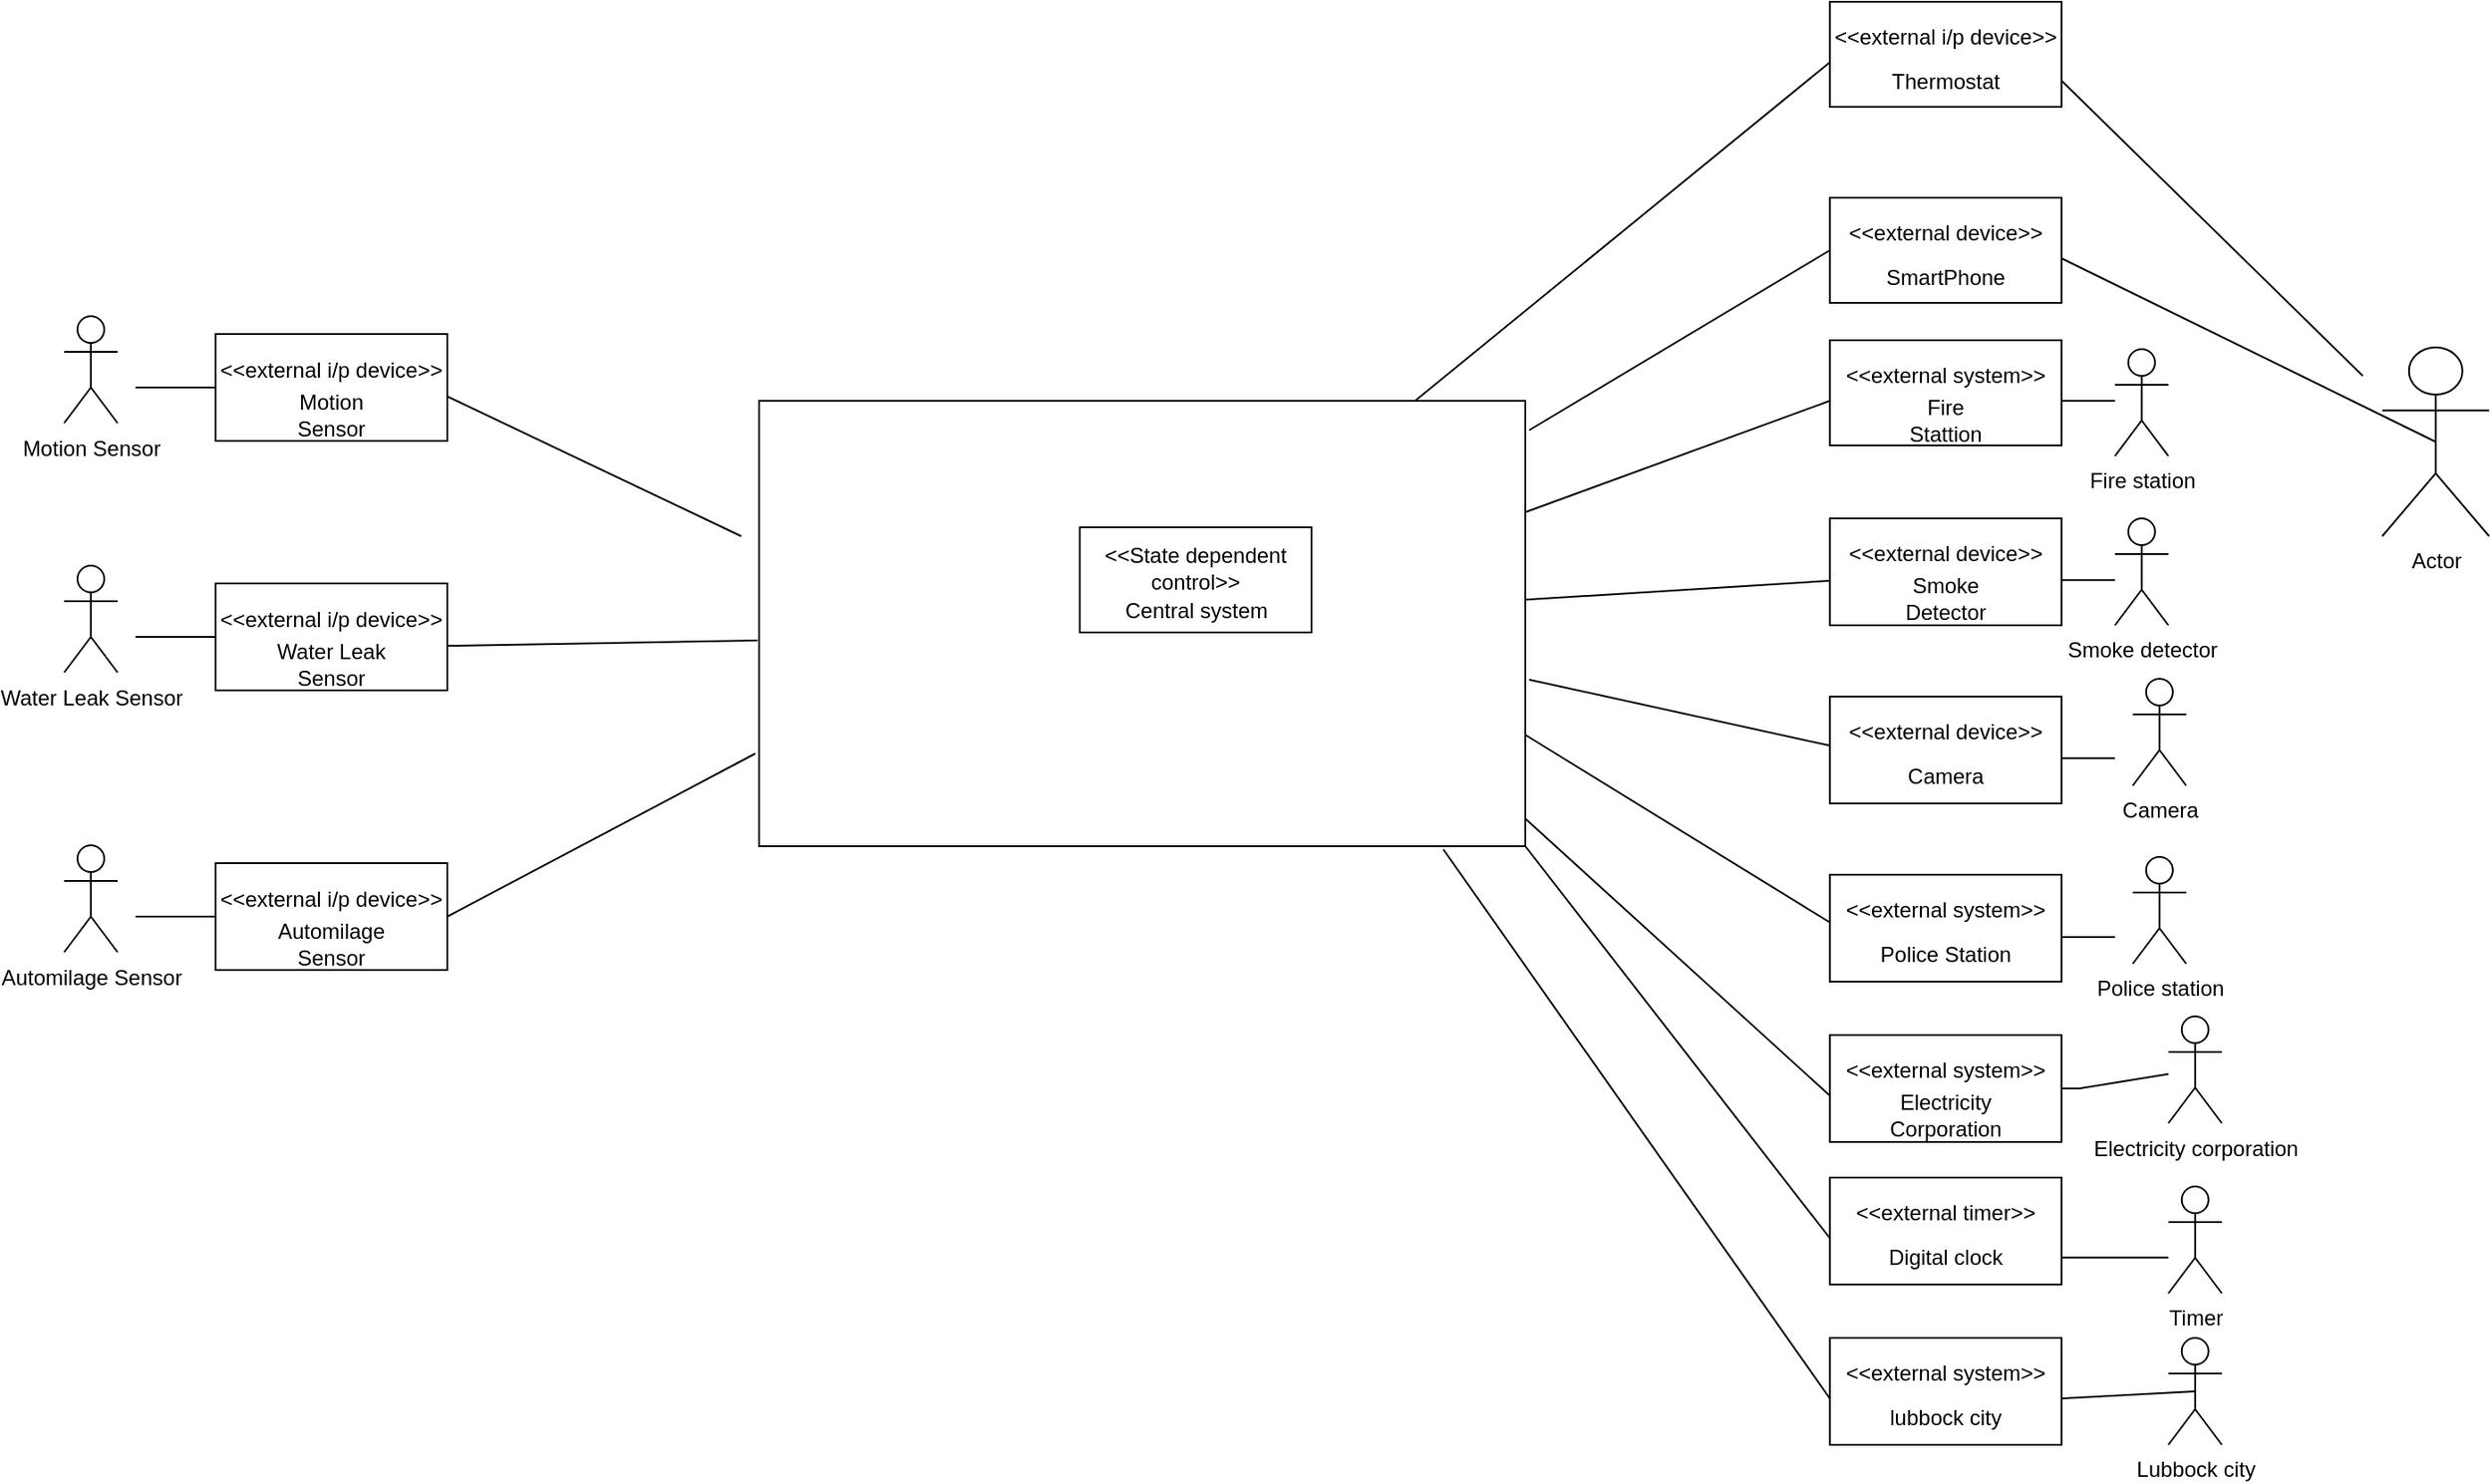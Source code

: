 <mxfile version="17.4.0" type="github">
  <diagram id="queUSnzOFaTcNsG4NoB8" name="Page-1">
    <mxGraphModel dx="2888" dy="2156" grid="1" gridSize="10" guides="1" tooltips="1" connect="1" arrows="1" fold="1" page="1" pageScale="1" pageWidth="850" pageHeight="1100" math="0" shadow="0">
      <root>
        <mxCell id="0" />
        <mxCell id="1" parent="0" />
        <mxCell id="kgD6vg8KvZ7phLuvpiB6-6" value="Motion Sensor" style="shape=umlActor;verticalLabelPosition=bottom;verticalAlign=top;html=1;outlineConnect=0;" parent="1" vertex="1">
          <mxGeometry x="-230" y="96.5" width="30" height="60" as="geometry" />
        </mxCell>
        <mxCell id="kgD6vg8KvZ7phLuvpiB6-7" value="" style="endArrow=none;html=1;rounded=0;" parent="1" target="kgD6vg8KvZ7phLuvpiB6-8" edge="1">
          <mxGeometry width="50" height="50" relative="1" as="geometry">
            <mxPoint x="-190" y="136.5" as="sourcePoint" />
            <mxPoint x="-130" y="136.5" as="targetPoint" />
          </mxGeometry>
        </mxCell>
        <mxCell id="kgD6vg8KvZ7phLuvpiB6-8" value="" style="rounded=0;whiteSpace=wrap;html=1;" parent="1" vertex="1">
          <mxGeometry x="-145" y="106.5" width="130" height="60" as="geometry" />
        </mxCell>
        <mxCell id="kgD6vg8KvZ7phLuvpiB6-9" value="&amp;lt;&amp;lt;external i/p device&amp;gt;&amp;gt;" style="text;html=1;strokeColor=none;fillColor=none;align=center;verticalAlign=middle;whiteSpace=wrap;rounded=0;" parent="1" vertex="1">
          <mxGeometry x="-145" y="111.5" width="130" height="30" as="geometry" />
        </mxCell>
        <mxCell id="kgD6vg8KvZ7phLuvpiB6-10" value="Motion Sensor" style="text;html=1;strokeColor=none;fillColor=none;align=center;verticalAlign=middle;whiteSpace=wrap;rounded=0;" parent="1" vertex="1">
          <mxGeometry x="-110" y="136.5" width="60" height="30" as="geometry" />
        </mxCell>
        <mxCell id="kgD6vg8KvZ7phLuvpiB6-16" value="Water Leak Sensor" style="shape=umlActor;verticalLabelPosition=bottom;verticalAlign=top;html=1;outlineConnect=0;" parent="1" vertex="1">
          <mxGeometry x="-230" y="236.5" width="30" height="60" as="geometry" />
        </mxCell>
        <mxCell id="kgD6vg8KvZ7phLuvpiB6-17" value="" style="endArrow=none;html=1;rounded=0;" parent="1" target="kgD6vg8KvZ7phLuvpiB6-18" edge="1">
          <mxGeometry width="50" height="50" relative="1" as="geometry">
            <mxPoint x="-190" y="276.5" as="sourcePoint" />
            <mxPoint x="-130" y="276.5" as="targetPoint" />
          </mxGeometry>
        </mxCell>
        <mxCell id="kgD6vg8KvZ7phLuvpiB6-18" value="" style="rounded=0;whiteSpace=wrap;html=1;" parent="1" vertex="1">
          <mxGeometry x="-145" y="246.5" width="130" height="60" as="geometry" />
        </mxCell>
        <mxCell id="kgD6vg8KvZ7phLuvpiB6-19" value="&amp;lt;&amp;lt;external i/p device&amp;gt;&amp;gt;" style="text;html=1;strokeColor=none;fillColor=none;align=center;verticalAlign=middle;whiteSpace=wrap;rounded=0;" parent="1" vertex="1">
          <mxGeometry x="-145" y="251.5" width="130" height="30" as="geometry" />
        </mxCell>
        <mxCell id="kgD6vg8KvZ7phLuvpiB6-20" value="Water Leak Sensor" style="text;html=1;strokeColor=none;fillColor=none;align=center;verticalAlign=middle;whiteSpace=wrap;rounded=0;" parent="1" vertex="1">
          <mxGeometry x="-120" y="276.5" width="80" height="30" as="geometry" />
        </mxCell>
        <mxCell id="kgD6vg8KvZ7phLuvpiB6-21" value="Automilage Sensor" style="shape=umlActor;verticalLabelPosition=bottom;verticalAlign=top;html=1;outlineConnect=0;" parent="1" vertex="1">
          <mxGeometry x="-230" y="393.5" width="30" height="60" as="geometry" />
        </mxCell>
        <mxCell id="kgD6vg8KvZ7phLuvpiB6-22" value="" style="endArrow=none;html=1;rounded=0;" parent="1" target="kgD6vg8KvZ7phLuvpiB6-23" edge="1">
          <mxGeometry width="50" height="50" relative="1" as="geometry">
            <mxPoint x="-190" y="433.5" as="sourcePoint" />
            <mxPoint x="-130" y="433.5" as="targetPoint" />
          </mxGeometry>
        </mxCell>
        <mxCell id="kgD6vg8KvZ7phLuvpiB6-23" value="" style="rounded=0;whiteSpace=wrap;html=1;" parent="1" vertex="1">
          <mxGeometry x="-145" y="403.5" width="130" height="60" as="geometry" />
        </mxCell>
        <mxCell id="kgD6vg8KvZ7phLuvpiB6-24" value="&amp;lt;&amp;lt;external i/p device&amp;gt;&amp;gt;" style="text;html=1;strokeColor=none;fillColor=none;align=center;verticalAlign=middle;whiteSpace=wrap;rounded=0;" parent="1" vertex="1">
          <mxGeometry x="-145" y="408.5" width="130" height="30" as="geometry" />
        </mxCell>
        <mxCell id="kgD6vg8KvZ7phLuvpiB6-25" value="Automilage Sensor" style="text;html=1;strokeColor=none;fillColor=none;align=center;verticalAlign=middle;whiteSpace=wrap;rounded=0;" parent="1" vertex="1">
          <mxGeometry x="-120" y="433.5" width="80" height="30" as="geometry" />
        </mxCell>
        <mxCell id="kgD6vg8KvZ7phLuvpiB6-448" value="" style="rounded=0;whiteSpace=wrap;html=1;" parent="1" vertex="1">
          <mxGeometry x="160" y="144" width="430" height="250" as="geometry" />
        </mxCell>
        <mxCell id="kgD6vg8KvZ7phLuvpiB6-449" value="" style="rounded=0;whiteSpace=wrap;html=1;" parent="1" vertex="1">
          <mxGeometry x="760.9" y="110" width="130" height="59" as="geometry" />
        </mxCell>
        <mxCell id="kgD6vg8KvZ7phLuvpiB6-450" value="&amp;lt;&amp;lt;external system&amp;gt;&amp;gt;" style="text;html=1;strokeColor=none;fillColor=none;align=center;verticalAlign=middle;whiteSpace=wrap;rounded=0;" parent="1" vertex="1">
          <mxGeometry x="760.9" y="115" width="130" height="29" as="geometry" />
        </mxCell>
        <mxCell id="kgD6vg8KvZ7phLuvpiB6-451" value="Fire Stattion" style="text;html=1;strokeColor=none;fillColor=none;align=center;verticalAlign=middle;whiteSpace=wrap;rounded=0;" parent="1" vertex="1">
          <mxGeometry x="795.9" y="140" width="60" height="29" as="geometry" />
        </mxCell>
        <mxCell id="kgD6vg8KvZ7phLuvpiB6-452" value="" style="rounded=0;whiteSpace=wrap;html=1;" parent="1" vertex="1">
          <mxGeometry x="760.9" y="210" width="130" height="60" as="geometry" />
        </mxCell>
        <mxCell id="kgD6vg8KvZ7phLuvpiB6-453" value="&amp;lt;&amp;lt;external device&amp;gt;&amp;gt;" style="text;html=1;strokeColor=none;fillColor=none;align=center;verticalAlign=middle;whiteSpace=wrap;rounded=0;" parent="1" vertex="1">
          <mxGeometry x="760.9" y="215" width="130" height="30" as="geometry" />
        </mxCell>
        <mxCell id="kgD6vg8KvZ7phLuvpiB6-454" value="Smoke Detector" style="text;html=1;strokeColor=none;fillColor=none;align=center;verticalAlign=middle;whiteSpace=wrap;rounded=0;" parent="1" vertex="1">
          <mxGeometry x="795.9" y="240" width="60" height="30" as="geometry" />
        </mxCell>
        <mxCell id="kgD6vg8KvZ7phLuvpiB6-455" value="" style="rounded=0;whiteSpace=wrap;html=1;" parent="1" vertex="1">
          <mxGeometry x="760.9" y="310" width="130" height="60" as="geometry" />
        </mxCell>
        <mxCell id="kgD6vg8KvZ7phLuvpiB6-456" value="&amp;lt;&amp;lt;external device&amp;gt;&amp;gt;" style="text;html=1;strokeColor=none;fillColor=none;align=center;verticalAlign=middle;whiteSpace=wrap;rounded=0;" parent="1" vertex="1">
          <mxGeometry x="760.9" y="315" width="130" height="30" as="geometry" />
        </mxCell>
        <mxCell id="kgD6vg8KvZ7phLuvpiB6-457" value="Camera" style="text;html=1;strokeColor=none;fillColor=none;align=center;verticalAlign=middle;whiteSpace=wrap;rounded=0;" parent="1" vertex="1">
          <mxGeometry x="785.9" y="340" width="80" height="30" as="geometry" />
        </mxCell>
        <mxCell id="kgD6vg8KvZ7phLuvpiB6-458" value="" style="rounded=0;whiteSpace=wrap;html=1;" parent="1" vertex="1">
          <mxGeometry x="760.9" y="410" width="130" height="60" as="geometry" />
        </mxCell>
        <mxCell id="kgD6vg8KvZ7phLuvpiB6-460" value="Police Station" style="text;html=1;strokeColor=none;fillColor=none;align=center;verticalAlign=middle;whiteSpace=wrap;rounded=0;" parent="1" vertex="1">
          <mxGeometry x="785.9" y="440" width="80" height="30" as="geometry" />
        </mxCell>
        <mxCell id="kgD6vg8KvZ7phLuvpiB6-461" value="&amp;lt;&amp;lt;external system&amp;gt;&amp;gt;" style="text;html=1;strokeColor=none;fillColor=none;align=center;verticalAlign=middle;whiteSpace=wrap;rounded=0;" parent="1" vertex="1">
          <mxGeometry x="760.9" y="415" width="130" height="29" as="geometry" />
        </mxCell>
        <mxCell id="kgD6vg8KvZ7phLuvpiB6-462" value="" style="rounded=0;whiteSpace=wrap;html=1;" parent="1" vertex="1">
          <mxGeometry x="760.9" y="500" width="130" height="60" as="geometry" />
        </mxCell>
        <mxCell id="kgD6vg8KvZ7phLuvpiB6-463" value="Electricity Corporation" style="text;html=1;strokeColor=none;fillColor=none;align=center;verticalAlign=middle;whiteSpace=wrap;rounded=0;" parent="1" vertex="1">
          <mxGeometry x="785.9" y="530" width="80" height="30" as="geometry" />
        </mxCell>
        <mxCell id="kgD6vg8KvZ7phLuvpiB6-464" value="&amp;lt;&amp;lt;external system&amp;gt;&amp;gt;" style="text;html=1;strokeColor=none;fillColor=none;align=center;verticalAlign=middle;whiteSpace=wrap;rounded=0;" parent="1" vertex="1">
          <mxGeometry x="760.9" y="505" width="130" height="29" as="geometry" />
        </mxCell>
        <mxCell id="kgD6vg8KvZ7phLuvpiB6-465" value="" style="rounded=0;whiteSpace=wrap;html=1;" parent="1" vertex="1">
          <mxGeometry x="760.9" y="580" width="130" height="60" as="geometry" />
        </mxCell>
        <mxCell id="kgD6vg8KvZ7phLuvpiB6-466" value="Digital clock" style="text;html=1;strokeColor=none;fillColor=none;align=center;verticalAlign=middle;whiteSpace=wrap;rounded=0;" parent="1" vertex="1">
          <mxGeometry x="785.9" y="610" width="80" height="30" as="geometry" />
        </mxCell>
        <mxCell id="kgD6vg8KvZ7phLuvpiB6-467" value="&amp;lt;&amp;lt;external timer&amp;gt;&amp;gt;" style="text;html=1;strokeColor=none;fillColor=none;align=center;verticalAlign=middle;whiteSpace=wrap;rounded=0;" parent="1" vertex="1">
          <mxGeometry x="760.9" y="585" width="130" height="29" as="geometry" />
        </mxCell>
        <mxCell id="kgD6vg8KvZ7phLuvpiB6-469" value="" style="rounded=0;whiteSpace=wrap;html=1;" parent="1" vertex="1">
          <mxGeometry x="760.9" y="670" width="130" height="60" as="geometry" />
        </mxCell>
        <mxCell id="kgD6vg8KvZ7phLuvpiB6-470" value="lubbock city" style="text;html=1;strokeColor=none;fillColor=none;align=center;verticalAlign=middle;whiteSpace=wrap;rounded=0;" parent="1" vertex="1">
          <mxGeometry x="785.9" y="700" width="80" height="30" as="geometry" />
        </mxCell>
        <mxCell id="kgD6vg8KvZ7phLuvpiB6-471" value="&amp;lt;&amp;lt;external system&amp;gt;&amp;gt;" style="text;html=1;strokeColor=none;fillColor=none;align=center;verticalAlign=middle;whiteSpace=wrap;rounded=0;" parent="1" vertex="1">
          <mxGeometry x="760.9" y="675" width="130" height="29" as="geometry" />
        </mxCell>
        <mxCell id="kgD6vg8KvZ7phLuvpiB6-473" value="" style="endArrow=none;html=1;rounded=0;entryX=1;entryY=1;entryDx=0;entryDy=0;" parent="1" target="kgD6vg8KvZ7phLuvpiB6-450" edge="1">
          <mxGeometry width="50" height="50" relative="1" as="geometry">
            <mxPoint x="920.9" y="144" as="sourcePoint" />
            <mxPoint x="560.9" y="220" as="targetPoint" />
          </mxGeometry>
        </mxCell>
        <mxCell id="kgD6vg8KvZ7phLuvpiB6-482" value="Fire station" style="shape=umlActor;verticalLabelPosition=bottom;verticalAlign=top;html=1;outlineConnect=0;" parent="1" vertex="1">
          <mxGeometry x="920.9" y="115" width="30" height="60" as="geometry" />
        </mxCell>
        <mxCell id="kgD6vg8KvZ7phLuvpiB6-483" value="Smoke detector" style="shape=umlActor;verticalLabelPosition=bottom;verticalAlign=top;html=1;outlineConnect=0;" parent="1" vertex="1">
          <mxGeometry x="920.9" y="210" width="30" height="60" as="geometry" />
        </mxCell>
        <mxCell id="kgD6vg8KvZ7phLuvpiB6-484" value="" style="endArrow=none;html=1;rounded=0;entryX=1;entryY=1;entryDx=0;entryDy=0;" parent="1" edge="1">
          <mxGeometry width="50" height="50" relative="1" as="geometry">
            <mxPoint x="920.9" y="244.65" as="sourcePoint" />
            <mxPoint x="890.9" y="244.65" as="targetPoint" />
            <Array as="points">
              <mxPoint x="900.9" y="244.65" />
            </Array>
          </mxGeometry>
        </mxCell>
        <mxCell id="kgD6vg8KvZ7phLuvpiB6-485" value="Electricity corporation" style="shape=umlActor;verticalLabelPosition=bottom;verticalAlign=top;html=1;outlineConnect=0;" parent="1" vertex="1">
          <mxGeometry x="950.9" y="489.5" width="30" height="60" as="geometry" />
        </mxCell>
        <mxCell id="kgD6vg8KvZ7phLuvpiB6-486" value="" style="endArrow=none;html=1;rounded=0;entryX=1;entryY=1;entryDx=0;entryDy=0;" parent="1" edge="1">
          <mxGeometry width="50" height="50" relative="1" as="geometry">
            <mxPoint x="920.9" y="344.65" as="sourcePoint" />
            <mxPoint x="890.9" y="344.65" as="targetPoint" />
            <Array as="points">
              <mxPoint x="900.9" y="344.65" />
            </Array>
          </mxGeometry>
        </mxCell>
        <mxCell id="kgD6vg8KvZ7phLuvpiB6-487" value="Camera" style="shape=umlActor;verticalLabelPosition=bottom;verticalAlign=top;html=1;outlineConnect=0;" parent="1" vertex="1">
          <mxGeometry x="930.9" y="300" width="30" height="60" as="geometry" />
        </mxCell>
        <mxCell id="kgD6vg8KvZ7phLuvpiB6-488" value="" style="endArrow=none;html=1;rounded=0;entryX=1;entryY=1;entryDx=0;entryDy=0;" parent="1" edge="1">
          <mxGeometry width="50" height="50" relative="1" as="geometry">
            <mxPoint x="920.9" y="445" as="sourcePoint" />
            <mxPoint x="890.9" y="445" as="targetPoint" />
            <Array as="points">
              <mxPoint x="900.9" y="445" />
            </Array>
          </mxGeometry>
        </mxCell>
        <mxCell id="kgD6vg8KvZ7phLuvpiB6-489" value="Police station" style="shape=umlActor;verticalLabelPosition=bottom;verticalAlign=top;html=1;outlineConnect=0;" parent="1" vertex="1">
          <mxGeometry x="930.9" y="400" width="30" height="60" as="geometry" />
        </mxCell>
        <mxCell id="kgD6vg8KvZ7phLuvpiB6-490" value="" style="endArrow=none;html=1;rounded=0;entryX=1;entryY=1;entryDx=0;entryDy=0;" parent="1" source="kgD6vg8KvZ7phLuvpiB6-485" edge="1">
          <mxGeometry width="50" height="50" relative="1" as="geometry">
            <mxPoint x="920.9" y="530" as="sourcePoint" />
            <mxPoint x="890.9" y="530" as="targetPoint" />
            <Array as="points">
              <mxPoint x="900.9" y="530" />
            </Array>
          </mxGeometry>
        </mxCell>
        <mxCell id="kgD6vg8KvZ7phLuvpiB6-491" value="Timer&lt;br&gt;" style="shape=umlActor;verticalLabelPosition=bottom;verticalAlign=top;html=1;outlineConnect=0;" parent="1" vertex="1">
          <mxGeometry x="950.9" y="585" width="30" height="60" as="geometry" />
        </mxCell>
        <mxCell id="kgD6vg8KvZ7phLuvpiB6-492" value="" style="endArrow=none;html=1;rounded=0;entryX=1;entryY=1;entryDx=0;entryDy=0;" parent="1" edge="1">
          <mxGeometry width="50" height="50" relative="1" as="geometry">
            <mxPoint x="950.9" y="624.82" as="sourcePoint" />
            <mxPoint x="890.9" y="624.82" as="targetPoint" />
            <Array as="points">
              <mxPoint x="900.9" y="624.82" />
            </Array>
          </mxGeometry>
        </mxCell>
        <mxCell id="kgD6vg8KvZ7phLuvpiB6-494" value="Lubbock city&lt;br&gt;" style="shape=umlActor;verticalLabelPosition=bottom;verticalAlign=top;html=1;outlineConnect=0;" parent="1" vertex="1">
          <mxGeometry x="950.9" y="670" width="30" height="60" as="geometry" />
        </mxCell>
        <mxCell id="7Ufg1nvPIbCbdAw9HvlZ-1" value="" style="rounded=0;whiteSpace=wrap;html=1;" parent="1" vertex="1">
          <mxGeometry x="340" y="215" width="130" height="59" as="geometry" />
        </mxCell>
        <mxCell id="7Ufg1nvPIbCbdAw9HvlZ-2" value="&amp;lt;&amp;lt;State dependent control&amp;gt;&amp;gt;" style="text;html=1;strokeColor=none;fillColor=none;align=center;verticalAlign=middle;whiteSpace=wrap;rounded=0;" parent="1" vertex="1">
          <mxGeometry x="340" y="223" width="130" height="29" as="geometry" />
        </mxCell>
        <mxCell id="7Ufg1nvPIbCbdAw9HvlZ-3" value="Central system" style="text;html=1;strokeColor=none;fillColor=none;align=center;verticalAlign=middle;whiteSpace=wrap;rounded=0;" parent="1" vertex="1">
          <mxGeometry x="362.5" y="247" width="85" height="29" as="geometry" />
        </mxCell>
        <mxCell id="7Ufg1nvPIbCbdAw9HvlZ-4" value="" style="endArrow=none;html=1;rounded=0;entryX=0;entryY=1;entryDx=0;entryDy=0;exitX=1;exitY=0.25;exitDx=0;exitDy=0;" parent="1" source="kgD6vg8KvZ7phLuvpiB6-448" target="kgD6vg8KvZ7phLuvpiB6-450" edge="1">
          <mxGeometry width="50" height="50" relative="1" as="geometry">
            <mxPoint x="730.9" y="144" as="sourcePoint" />
            <mxPoint x="710.9" y="390" as="targetPoint" />
          </mxGeometry>
        </mxCell>
        <mxCell id="7Ufg1nvPIbCbdAw9HvlZ-5" value="" style="endArrow=none;html=1;rounded=0;entryX=0;entryY=1;entryDx=0;entryDy=0;" parent="1" source="kgD6vg8KvZ7phLuvpiB6-448" target="kgD6vg8KvZ7phLuvpiB6-453" edge="1">
          <mxGeometry width="50" height="50" relative="1" as="geometry">
            <mxPoint x="730.9" y="245" as="sourcePoint" />
            <mxPoint x="710.9" y="390" as="targetPoint" />
          </mxGeometry>
        </mxCell>
        <mxCell id="7Ufg1nvPIbCbdAw9HvlZ-6" value="" style="endArrow=none;html=1;rounded=0;entryX=0;entryY=0.75;entryDx=0;entryDy=0;exitX=1.005;exitY=0.626;exitDx=0;exitDy=0;exitPerimeter=0;" parent="1" source="kgD6vg8KvZ7phLuvpiB6-448" target="kgD6vg8KvZ7phLuvpiB6-456" edge="1">
          <mxGeometry width="50" height="50" relative="1" as="geometry">
            <mxPoint x="732.1" y="325.37" as="sourcePoint" />
            <mxPoint x="710.9" y="390" as="targetPoint" />
          </mxGeometry>
        </mxCell>
        <mxCell id="7Ufg1nvPIbCbdAw9HvlZ-7" value="" style="endArrow=none;html=1;rounded=0;entryX=0;entryY=0.75;entryDx=0;entryDy=0;exitX=1;exitY=0.75;exitDx=0;exitDy=0;" parent="1" source="kgD6vg8KvZ7phLuvpiB6-448" target="kgD6vg8KvZ7phLuvpiB6-461" edge="1">
          <mxGeometry width="50" height="50" relative="1" as="geometry">
            <mxPoint x="732.1" y="416.49" as="sourcePoint" />
            <mxPoint x="710.9" y="390" as="targetPoint" />
          </mxGeometry>
        </mxCell>
        <mxCell id="7Ufg1nvPIbCbdAw9HvlZ-8" value="" style="endArrow=none;html=1;rounded=0;entryX=0;entryY=1;entryDx=0;entryDy=0;exitX=1;exitY=0.938;exitDx=0;exitDy=0;exitPerimeter=0;" parent="1" source="kgD6vg8KvZ7phLuvpiB6-448" target="kgD6vg8KvZ7phLuvpiB6-464" edge="1">
          <mxGeometry width="50" height="50" relative="1" as="geometry">
            <mxPoint x="730.6" y="504.93" as="sourcePoint" />
            <mxPoint x="710.9" y="390" as="targetPoint" />
          </mxGeometry>
        </mxCell>
        <mxCell id="7Ufg1nvPIbCbdAw9HvlZ-12" value="" style="endArrow=none;html=1;rounded=0;entryX=0;entryY=1;entryDx=0;entryDy=0;exitX=1;exitY=1;exitDx=0;exitDy=0;" parent="1" target="kgD6vg8KvZ7phLuvpiB6-467" edge="1" source="kgD6vg8KvZ7phLuvpiB6-448">
          <mxGeometry width="50" height="50" relative="1" as="geometry">
            <mxPoint x="610" y="390" as="sourcePoint" />
            <mxPoint x="710.9" y="390" as="targetPoint" />
          </mxGeometry>
        </mxCell>
        <mxCell id="7Ufg1nvPIbCbdAw9HvlZ-13" value="" style="endArrow=none;html=1;rounded=0;entryX=0;entryY=1;entryDx=0;entryDy=0;exitX=0.893;exitY=1.007;exitDx=0;exitDy=0;exitPerimeter=0;" parent="1" target="kgD6vg8KvZ7phLuvpiB6-471" edge="1" source="kgD6vg8KvZ7phLuvpiB6-448">
          <mxGeometry width="50" height="50" relative="1" as="geometry">
            <mxPoint x="590" y="390" as="sourcePoint" />
            <mxPoint x="710.9" y="390" as="targetPoint" />
          </mxGeometry>
        </mxCell>
        <mxCell id="7Ufg1nvPIbCbdAw9HvlZ-16" value="" style="endArrow=none;html=1;rounded=0;exitX=1;exitY=1;exitDx=0;exitDy=0;" parent="1" source="kgD6vg8KvZ7phLuvpiB6-9" edge="1">
          <mxGeometry width="50" height="50" relative="1" as="geometry">
            <mxPoint x="380" y="329.5" as="sourcePoint" />
            <mxPoint x="150" y="220" as="targetPoint" />
          </mxGeometry>
        </mxCell>
        <mxCell id="7Ufg1nvPIbCbdAw9HvlZ-17" value="" style="endArrow=none;html=1;rounded=0;exitX=1;exitY=1;exitDx=0;exitDy=0;entryX=-0.002;entryY=0.538;entryDx=0;entryDy=0;entryPerimeter=0;" parent="1" source="kgD6vg8KvZ7phLuvpiB6-19" target="kgD6vg8KvZ7phLuvpiB6-448" edge="1">
          <mxGeometry width="50" height="50" relative="1" as="geometry">
            <mxPoint x="380" y="329.5" as="sourcePoint" />
            <mxPoint x="160" y="273" as="targetPoint" />
          </mxGeometry>
        </mxCell>
        <mxCell id="7Ufg1nvPIbCbdAw9HvlZ-18" value="" style="endArrow=none;html=1;rounded=0;exitX=1;exitY=0.5;exitDx=0;exitDy=0;entryX=-0.005;entryY=0.792;entryDx=0;entryDy=0;entryPerimeter=0;" parent="1" source="kgD6vg8KvZ7phLuvpiB6-23" target="kgD6vg8KvZ7phLuvpiB6-448" edge="1">
          <mxGeometry width="50" height="50" relative="1" as="geometry">
            <mxPoint x="380" y="329.5" as="sourcePoint" />
            <mxPoint x="162.58" y="307.5" as="targetPoint" />
          </mxGeometry>
        </mxCell>
        <mxCell id="7Ufg1nvPIbCbdAw9HvlZ-19" value="" style="rounded=0;whiteSpace=wrap;html=1;" parent="1" vertex="1">
          <mxGeometry x="760.9" y="30" width="130" height="59" as="geometry" />
        </mxCell>
        <mxCell id="7Ufg1nvPIbCbdAw9HvlZ-20" value="&amp;lt;&amp;lt;external device&amp;gt;&amp;gt;" style="text;html=1;strokeColor=none;fillColor=none;align=center;verticalAlign=middle;whiteSpace=wrap;rounded=0;" parent="1" vertex="1">
          <mxGeometry x="760.9" y="35" width="130" height="29" as="geometry" />
        </mxCell>
        <mxCell id="7Ufg1nvPIbCbdAw9HvlZ-21" value="SmartPhone" style="text;html=1;strokeColor=none;fillColor=none;align=center;verticalAlign=middle;whiteSpace=wrap;rounded=0;" parent="1" vertex="1">
          <mxGeometry x="795.9" y="60" width="60" height="29" as="geometry" />
        </mxCell>
        <mxCell id="7Ufg1nvPIbCbdAw9HvlZ-22" value="" style="endArrow=none;html=1;rounded=0;entryX=0;entryY=0.5;entryDx=0;entryDy=0;exitX=1.005;exitY=0.066;exitDx=0;exitDy=0;exitPerimeter=0;" parent="1" source="kgD6vg8KvZ7phLuvpiB6-448" target="7Ufg1nvPIbCbdAw9HvlZ-19" edge="1">
          <mxGeometry width="50" height="50" relative="1" as="geometry">
            <mxPoint x="730.0" y="74.12" as="sourcePoint" />
            <mxPoint x="870.9" y="90" as="targetPoint" />
          </mxGeometry>
        </mxCell>
        <mxCell id="7Ufg1nvPIbCbdAw9HvlZ-23" value="Actor" style="shape=umlActor;verticalLabelPosition=bottom;verticalAlign=top;html=1;outlineConnect=0;" parent="1" vertex="1">
          <mxGeometry x="1070.9" y="114" width="60" height="106" as="geometry" />
        </mxCell>
        <mxCell id="7Ufg1nvPIbCbdAw9HvlZ-28" value="" style="endArrow=none;html=1;rounded=0;entryX=0.5;entryY=0.5;entryDx=0;entryDy=0;entryPerimeter=0;exitX=1;exitY=1;exitDx=0;exitDy=0;" parent="1" source="7Ufg1nvPIbCbdAw9HvlZ-20" target="7Ufg1nvPIbCbdAw9HvlZ-23" edge="1">
          <mxGeometry width="50" height="50" relative="1" as="geometry">
            <mxPoint x="840.9" y="400" as="sourcePoint" />
            <mxPoint x="890.9" y="350" as="targetPoint" />
          </mxGeometry>
        </mxCell>
        <mxCell id="H5mJ6lcZuWP5Hk-A59wW-1" value="" style="endArrow=none;html=1;rounded=0;entryX=0.5;entryY=0.5;entryDx=0;entryDy=0;entryPerimeter=0;exitX=1;exitY=1;exitDx=0;exitDy=0;" parent="1" source="kgD6vg8KvZ7phLuvpiB6-471" target="kgD6vg8KvZ7phLuvpiB6-494" edge="1">
          <mxGeometry width="50" height="50" relative="1" as="geometry">
            <mxPoint x="570" y="430" as="sourcePoint" />
            <mxPoint x="620" y="380" as="targetPoint" />
          </mxGeometry>
        </mxCell>
        <mxCell id="cVfnqsg5N_nS9RTVdz-K-56" value="" style="rounded=0;whiteSpace=wrap;html=1;" parent="1" vertex="1">
          <mxGeometry x="760.9" y="-80" width="130" height="59" as="geometry" />
        </mxCell>
        <mxCell id="cVfnqsg5N_nS9RTVdz-K-57" value="&amp;lt;&amp;lt;external i/p device&amp;gt;&amp;gt;" style="text;html=1;strokeColor=none;fillColor=none;align=center;verticalAlign=middle;whiteSpace=wrap;rounded=0;" parent="1" vertex="1">
          <mxGeometry x="760.9" y="-75" width="130" height="29" as="geometry" />
        </mxCell>
        <mxCell id="cVfnqsg5N_nS9RTVdz-K-58" value="Thermostat" style="text;html=1;strokeColor=none;fillColor=none;align=center;verticalAlign=middle;whiteSpace=wrap;rounded=0;" parent="1" vertex="1">
          <mxGeometry x="795.9" y="-50" width="60" height="29" as="geometry" />
        </mxCell>
        <mxCell id="cVfnqsg5N_nS9RTVdz-K-59" value="" style="endArrow=none;html=1;rounded=0;entryX=0;entryY=1;entryDx=0;entryDy=0;" parent="1" source="kgD6vg8KvZ7phLuvpiB6-448" target="cVfnqsg5N_nS9RTVdz-K-57" edge="1">
          <mxGeometry width="50" height="50" relative="1" as="geometry">
            <mxPoint x="620" y="130" as="sourcePoint" />
            <mxPoint x="510" y="220" as="targetPoint" />
          </mxGeometry>
        </mxCell>
        <mxCell id="cVfnqsg5N_nS9RTVdz-K-60" value="" style="endArrow=none;html=1;rounded=0;entryX=1;entryY=0.75;entryDx=0;entryDy=0;" parent="1" target="cVfnqsg5N_nS9RTVdz-K-56" edge="1">
          <mxGeometry width="50" height="50" relative="1" as="geometry">
            <mxPoint x="1060" y="130" as="sourcePoint" />
            <mxPoint x="510" y="220" as="targetPoint" />
          </mxGeometry>
        </mxCell>
      </root>
    </mxGraphModel>
  </diagram>
</mxfile>
